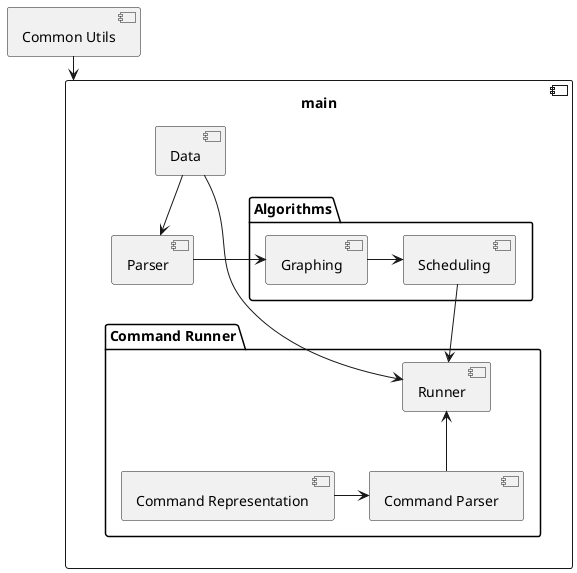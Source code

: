 @startuml
[Common Utils] as utils

utils --> main

component main {
        [Data] as data
        [Parser] as parser
        package "Command Runner" {
                [Command Parser] as cParse
                [Command Representation] as cRepr
                [Runner] as runner
        }
        package "Algorithms" {
                [Graphing] as graph
                [Scheduling] as sched
        }
}

data --> runner
data --> parser
parser -> graph
graph -> sched
sched --> runner
cRepr -> cParse
runner <-- cParse

@enduml
